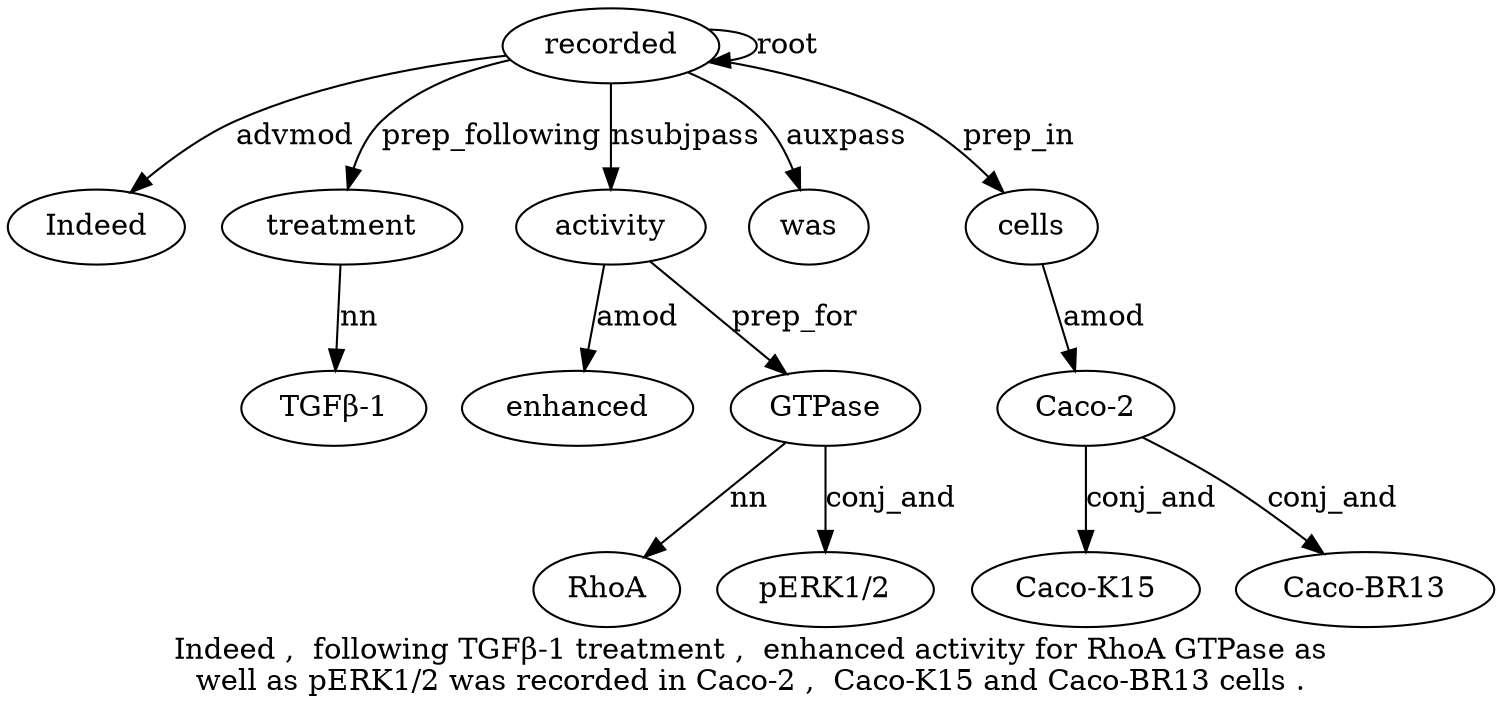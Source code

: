digraph "Indeed ,  following TGFβ-1 treatment ,  enhanced activity for RhoA GTPase as well as pERK1/2 was recorded in Caco-2 ,  Caco-K15 and Caco-BR13 cells ." {
label="Indeed ,  following TGFβ-1 treatment ,  enhanced activity for RhoA GTPase as
well as pERK1/2 was recorded in Caco-2 ,  Caco-K15 and Caco-BR13 cells .";
recorded17 [style=filled, fillcolor=white, label=recorded];
Indeed1 [style=filled, fillcolor=white, label=Indeed];
recorded17 -> Indeed1  [label=advmod];
treatment5 [style=filled, fillcolor=white, label=treatment];
"TGFβ-14" [style=filled, fillcolor=white, label="TGFβ-1"];
treatment5 -> "TGFβ-14"  [label=nn];
recorded17 -> treatment5  [label=prep_following];
activity8 [style=filled, fillcolor=white, label=activity];
enhanced7 [style=filled, fillcolor=white, label=enhanced];
activity8 -> enhanced7  [label=amod];
recorded17 -> activity8  [label=nsubjpass];
GTPase11 [style=filled, fillcolor=white, label=GTPase];
RhoA10 [style=filled, fillcolor=white, label=RhoA];
GTPase11 -> RhoA10  [label=nn];
activity8 -> GTPase11  [label=prep_for];
"pERK1/215" [style=filled, fillcolor=white, label="pERK1/2"];
GTPase11 -> "pERK1/215"  [label=conj_and];
was16 [style=filled, fillcolor=white, label=was];
recorded17 -> was16  [label=auxpass];
recorded17 -> recorded17  [label=root];
cells24 [style=filled, fillcolor=white, label=cells];
"Caco-219" [style=filled, fillcolor=white, label="Caco-2"];
cells24 -> "Caco-219"  [label=amod];
"Caco-K152" [style=filled, fillcolor=white, label="Caco-K15"];
"Caco-219" -> "Caco-K152"  [label=conj_and];
"Caco-BR132" [style=filled, fillcolor=white, label="Caco-BR13"];
"Caco-219" -> "Caco-BR132"  [label=conj_and];
recorded17 -> cells24  [label=prep_in];
}
